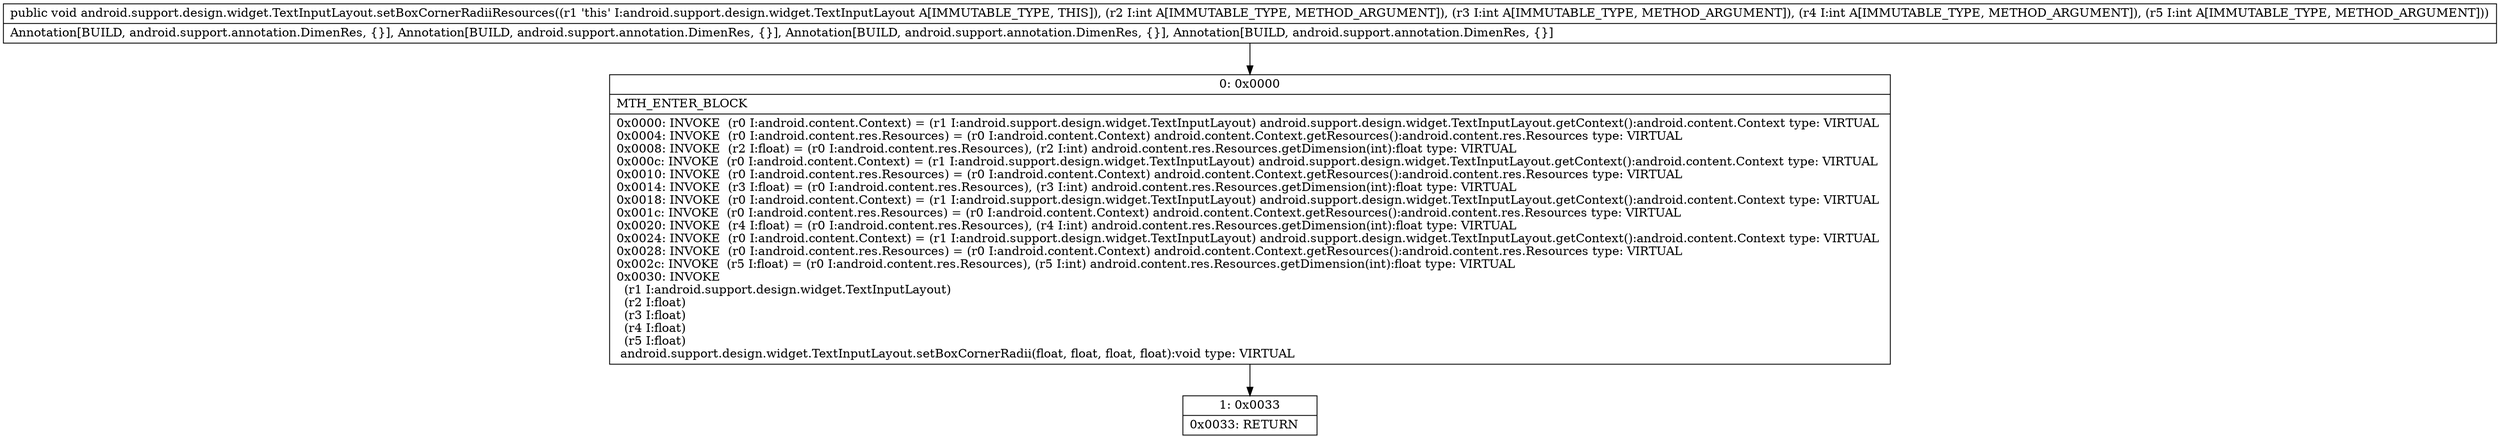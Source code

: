 digraph "CFG forandroid.support.design.widget.TextInputLayout.setBoxCornerRadiiResources(IIII)V" {
Node_0 [shape=record,label="{0\:\ 0x0000|MTH_ENTER_BLOCK\l|0x0000: INVOKE  (r0 I:android.content.Context) = (r1 I:android.support.design.widget.TextInputLayout) android.support.design.widget.TextInputLayout.getContext():android.content.Context type: VIRTUAL \l0x0004: INVOKE  (r0 I:android.content.res.Resources) = (r0 I:android.content.Context) android.content.Context.getResources():android.content.res.Resources type: VIRTUAL \l0x0008: INVOKE  (r2 I:float) = (r0 I:android.content.res.Resources), (r2 I:int) android.content.res.Resources.getDimension(int):float type: VIRTUAL \l0x000c: INVOKE  (r0 I:android.content.Context) = (r1 I:android.support.design.widget.TextInputLayout) android.support.design.widget.TextInputLayout.getContext():android.content.Context type: VIRTUAL \l0x0010: INVOKE  (r0 I:android.content.res.Resources) = (r0 I:android.content.Context) android.content.Context.getResources():android.content.res.Resources type: VIRTUAL \l0x0014: INVOKE  (r3 I:float) = (r0 I:android.content.res.Resources), (r3 I:int) android.content.res.Resources.getDimension(int):float type: VIRTUAL \l0x0018: INVOKE  (r0 I:android.content.Context) = (r1 I:android.support.design.widget.TextInputLayout) android.support.design.widget.TextInputLayout.getContext():android.content.Context type: VIRTUAL \l0x001c: INVOKE  (r0 I:android.content.res.Resources) = (r0 I:android.content.Context) android.content.Context.getResources():android.content.res.Resources type: VIRTUAL \l0x0020: INVOKE  (r4 I:float) = (r0 I:android.content.res.Resources), (r4 I:int) android.content.res.Resources.getDimension(int):float type: VIRTUAL \l0x0024: INVOKE  (r0 I:android.content.Context) = (r1 I:android.support.design.widget.TextInputLayout) android.support.design.widget.TextInputLayout.getContext():android.content.Context type: VIRTUAL \l0x0028: INVOKE  (r0 I:android.content.res.Resources) = (r0 I:android.content.Context) android.content.Context.getResources():android.content.res.Resources type: VIRTUAL \l0x002c: INVOKE  (r5 I:float) = (r0 I:android.content.res.Resources), (r5 I:int) android.content.res.Resources.getDimension(int):float type: VIRTUAL \l0x0030: INVOKE  \l  (r1 I:android.support.design.widget.TextInputLayout)\l  (r2 I:float)\l  (r3 I:float)\l  (r4 I:float)\l  (r5 I:float)\l android.support.design.widget.TextInputLayout.setBoxCornerRadii(float, float, float, float):void type: VIRTUAL \l}"];
Node_1 [shape=record,label="{1\:\ 0x0033|0x0033: RETURN   \l}"];
MethodNode[shape=record,label="{public void android.support.design.widget.TextInputLayout.setBoxCornerRadiiResources((r1 'this' I:android.support.design.widget.TextInputLayout A[IMMUTABLE_TYPE, THIS]), (r2 I:int A[IMMUTABLE_TYPE, METHOD_ARGUMENT]), (r3 I:int A[IMMUTABLE_TYPE, METHOD_ARGUMENT]), (r4 I:int A[IMMUTABLE_TYPE, METHOD_ARGUMENT]), (r5 I:int A[IMMUTABLE_TYPE, METHOD_ARGUMENT]))  | Annotation[BUILD, android.support.annotation.DimenRes, \{\}], Annotation[BUILD, android.support.annotation.DimenRes, \{\}], Annotation[BUILD, android.support.annotation.DimenRes, \{\}], Annotation[BUILD, android.support.annotation.DimenRes, \{\}]\l}"];
MethodNode -> Node_0;
Node_0 -> Node_1;
}

